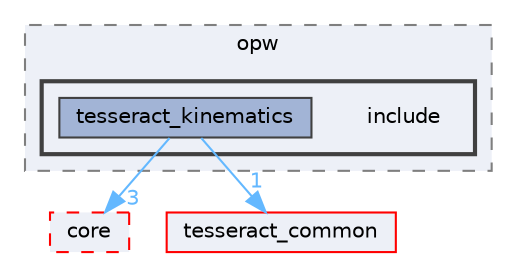 digraph "tesseract_kinematics/opw/include"
{
 // LATEX_PDF_SIZE
  bgcolor="transparent";
  edge [fontname=Helvetica,fontsize=10,labelfontname=Helvetica,labelfontsize=10];
  node [fontname=Helvetica,fontsize=10,shape=box,height=0.2,width=0.4];
  compound=true
  subgraph clusterdir_a43fb9b72f9160a89db78aa24f284791 {
    graph [ bgcolor="#edf0f7", pencolor="grey50", label="opw", fontname=Helvetica,fontsize=10 style="filled,dashed", URL="dir_a43fb9b72f9160a89db78aa24f284791.html",tooltip=""]
  subgraph clusterdir_ccaafc1b3c9bb554f0a81d4b76fe8c33 {
    graph [ bgcolor="#edf0f7", pencolor="grey25", label="", fontname=Helvetica,fontsize=10 style="filled,bold", URL="dir_ccaafc1b3c9bb554f0a81d4b76fe8c33.html",tooltip=""]
    dir_ccaafc1b3c9bb554f0a81d4b76fe8c33 [shape=plaintext, label="include"];
  dir_b4567b4c01d9de28914cbe43c940f5c3 [label="tesseract_kinematics", fillcolor="#a2b4d6", color="grey25", style="filled", URL="dir_b4567b4c01d9de28914cbe43c940f5c3.html",tooltip=""];
  }
  }
  dir_c514f902ec1d4c8561ea53d834486b22 [label="core", fillcolor="#edf0f7", color="red", style="filled,dashed", URL="dir_c514f902ec1d4c8561ea53d834486b22.html",tooltip=""];
  dir_8430b83f3af685b4c96d298a32e9aa37 [label="tesseract_common", fillcolor="#edf0f7", color="red", style="filled", URL="dir_8430b83f3af685b4c96d298a32e9aa37.html",tooltip=""];
  dir_b4567b4c01d9de28914cbe43c940f5c3->dir_8430b83f3af685b4c96d298a32e9aa37 [headlabel="1", labeldistance=1.5 headhref="dir_000085_000075.html" color="steelblue1" fontcolor="steelblue1"];
  dir_b4567b4c01d9de28914cbe43c940f5c3->dir_c514f902ec1d4c8561ea53d834486b22 [headlabel="3", labeldistance=1.5 headhref="dir_000085_000009.html" color="steelblue1" fontcolor="steelblue1"];
}
